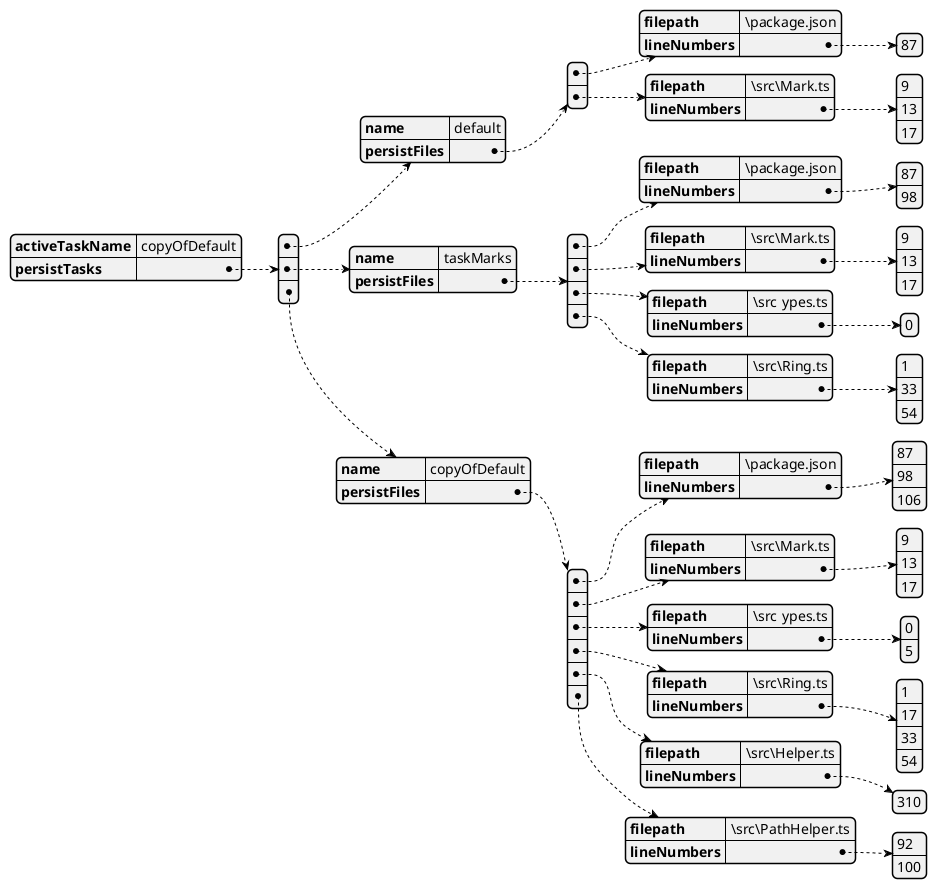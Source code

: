 @startjson taskmarks.json
{
  "activeTaskName": "copyOfDefault",
  "persistTasks": [
    {
      "name": "default",
      "persistFiles": [
        {
          "filepath": "\\package.json",
          "lineNumbers": [
            87
          ]
        },
        {
          "filepath": "\\src\\Mark.ts",
          "lineNumbers": [
            9,
            13,
            17
          ]
        }
      ]
    },
    {
      "name": "taskMarks",
      "persistFiles": [
        {
          "filepath": "\\package.json",
          "lineNumbers": [
            87,
            98
          ]
        },
        {
          "filepath": "\\src\\Mark.ts",
          "lineNumbers": [
            9,
            13,
            17
          ]
        },
        {
          "filepath": "\\src\\types.ts",
          "lineNumbers": [
            0
          ]
        },
        {
          "filepath": "\\src\\Ring.ts",
          "lineNumbers": [
            1,
            33,
            54
          ]
        }
      ]
    },
    {
      "name": "copyOfDefault",
      "persistFiles": [
        {
          "filepath": "\\package.json",
          "lineNumbers": [
            87,
            98,
            106
          ]
        },
        {
          "filepath": "\\src\\Mark.ts",
          "lineNumbers": [
            9,
            13,
            17
          ]
        },
        {
          "filepath": "\\src\\types.ts",
          "lineNumbers": [
            0,
            5
          ]
        },
        {
          "filepath": "\\src\\Ring.ts",
          "lineNumbers": [
            1,
            17,
            33,
            54
          ]
        },
        {
          "filepath": "\\src\\Helper.ts",
          "lineNumbers": [
            310
          ]
        },
        {
          "filepath": "\\src\\PathHelper.ts",
          "lineNumbers": [
            92,
            100
          ]
        }
      ]
    }
  ]
}
@endjson
